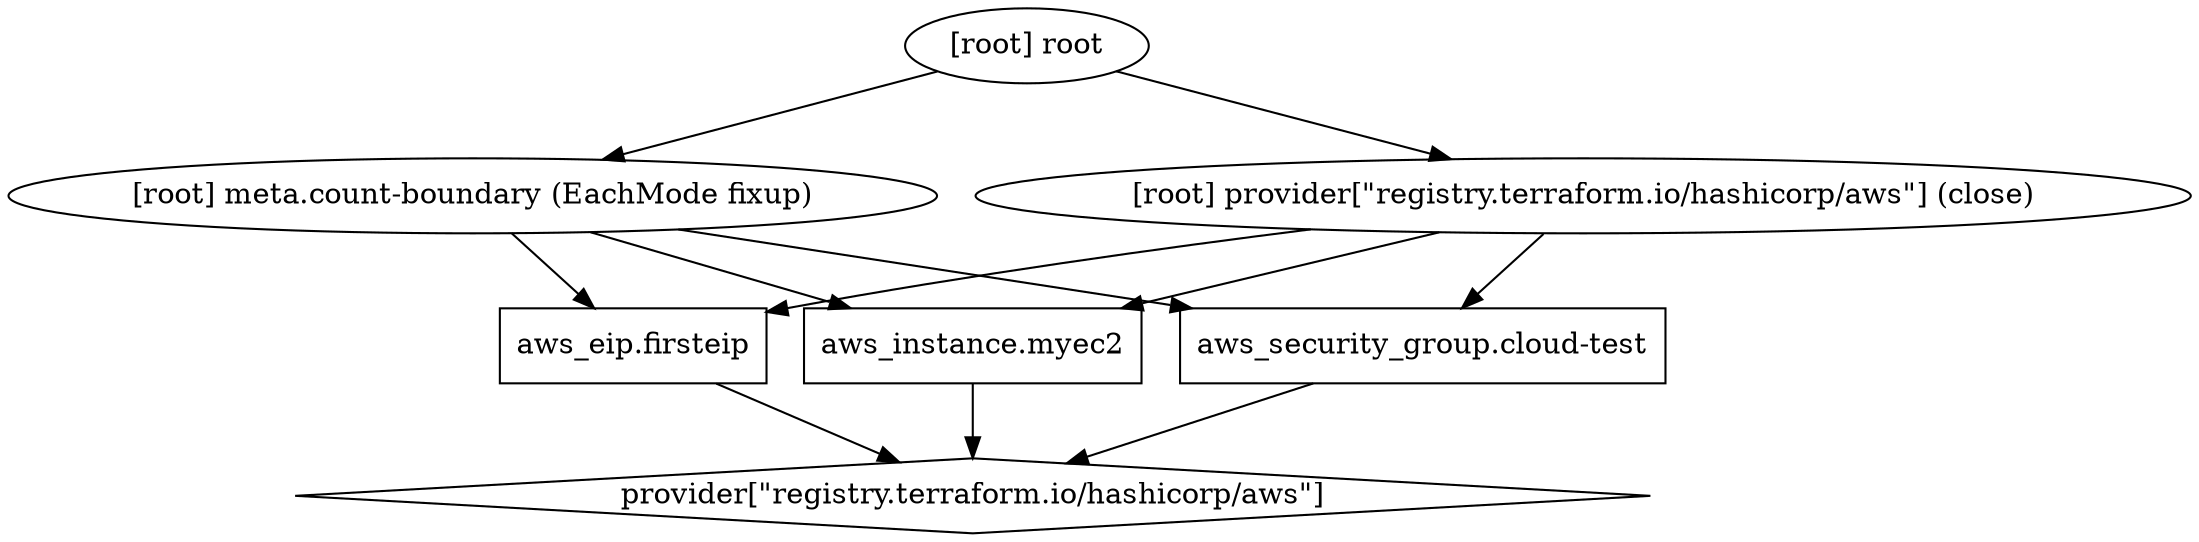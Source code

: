 digraph {
	compound = "true"
	newrank = "true"
	subgraph "root" {
		"[root] aws_eip.firsteip (expand)" [label = "aws_eip.firsteip", shape = "box"]
		"[root] aws_instance.myec2 (expand)" [label = "aws_instance.myec2", shape = "box"]
		"[root] aws_security_group.cloud-test (expand)" [label = "aws_security_group.cloud-test", shape = "box"]
		"[root] provider[\"registry.terraform.io/hashicorp/aws\"]" [label = "provider[\"registry.terraform.io/hashicorp/aws\"]", shape = "diamond"]
		"[root] aws_eip.firsteip (expand)" -> "[root] provider[\"registry.terraform.io/hashicorp/aws\"]"
		"[root] aws_instance.myec2 (expand)" -> "[root] provider[\"registry.terraform.io/hashicorp/aws\"]"
		"[root] aws_security_group.cloud-test (expand)" -> "[root] provider[\"registry.terraform.io/hashicorp/aws\"]"
		"[root] meta.count-boundary (EachMode fixup)" -> "[root] aws_eip.firsteip (expand)"
		"[root] meta.count-boundary (EachMode fixup)" -> "[root] aws_instance.myec2 (expand)"
		"[root] meta.count-boundary (EachMode fixup)" -> "[root] aws_security_group.cloud-test (expand)"
		"[root] provider[\"registry.terraform.io/hashicorp/aws\"] (close)" -> "[root] aws_eip.firsteip (expand)"
		"[root] provider[\"registry.terraform.io/hashicorp/aws\"] (close)" -> "[root] aws_instance.myec2 (expand)"
		"[root] provider[\"registry.terraform.io/hashicorp/aws\"] (close)" -> "[root] aws_security_group.cloud-test (expand)"
		"[root] root" -> "[root] meta.count-boundary (EachMode fixup)"
		"[root] root" -> "[root] provider[\"registry.terraform.io/hashicorp/aws\"] (close)"
	}
}

